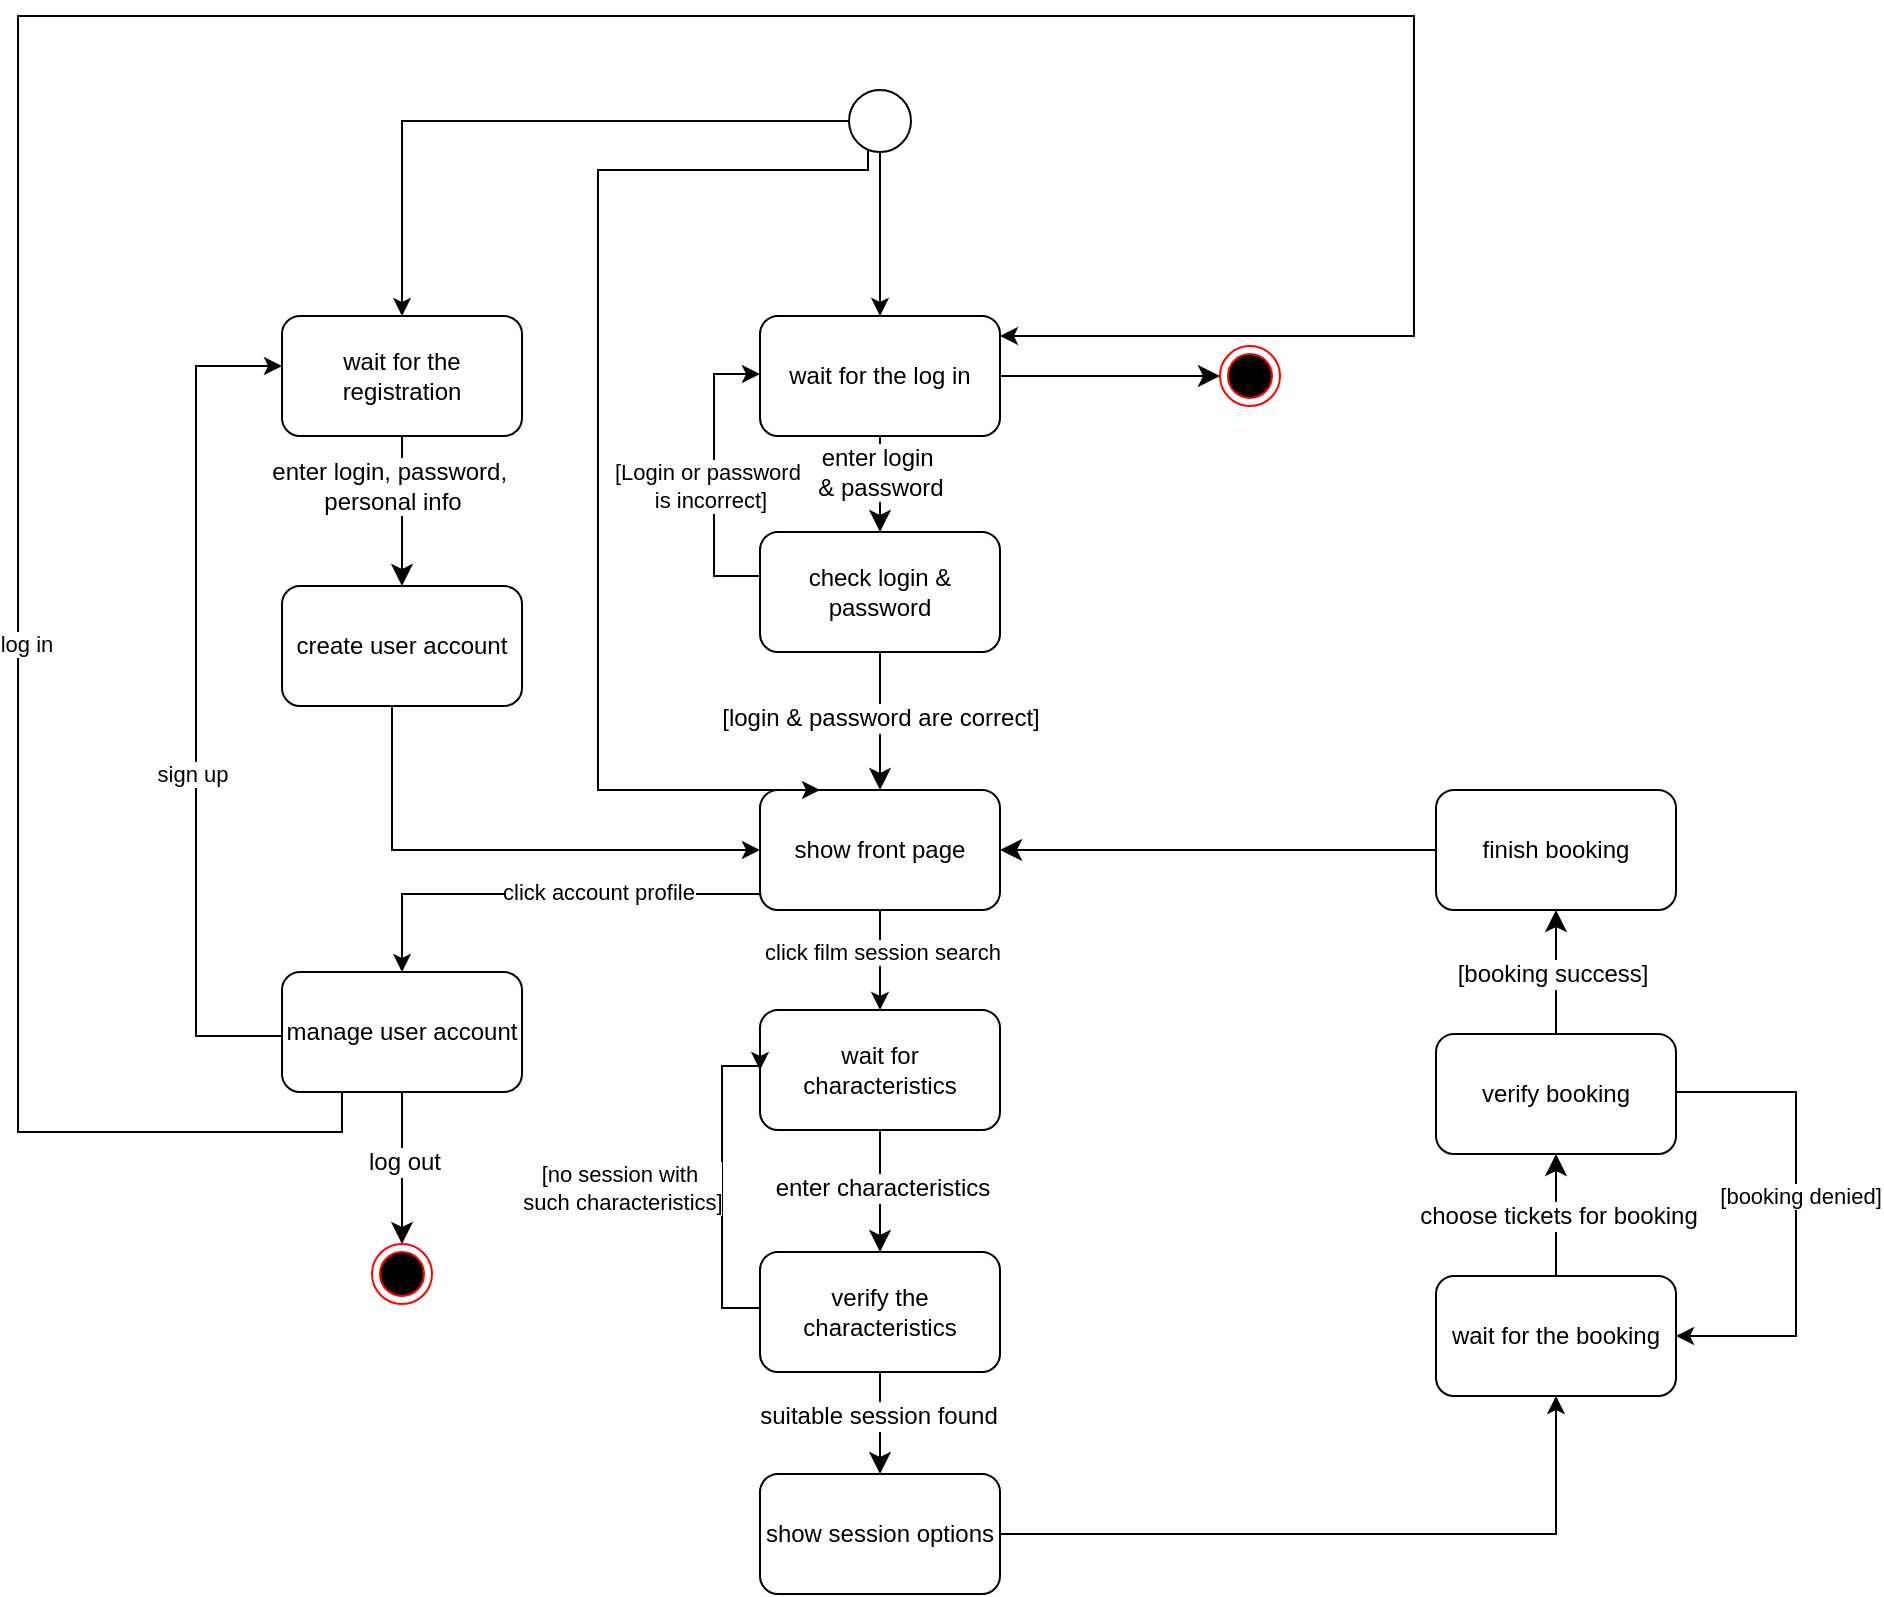 <mxfile version="24.0.5" type="device">
  <diagram name="Страница — 1" id="fdg0R_zs_8upHNYBtb6h">
    <mxGraphModel dx="2314" dy="1345" grid="0" gridSize="10" guides="1" tooltips="1" connect="1" arrows="1" fold="1" page="0" pageScale="1" pageWidth="827" pageHeight="1169" math="0" shadow="0">
      <root>
        <mxCell id="0" />
        <mxCell id="1" parent="0" />
        <mxCell id="a4ZinGsQN3JOuBj5ppNg-34" style="edgeStyle=orthogonalEdgeStyle;rounded=0;orthogonalLoop=1;jettySize=auto;html=1;entryX=0.5;entryY=0;entryDx=0;entryDy=0;" edge="1" parent="1" source="mZ_TaJ2MuS7cUeX78h3J-1" target="mZ_TaJ2MuS7cUeX78h3J-33">
          <mxGeometry relative="1" as="geometry" />
        </mxCell>
        <mxCell id="a4ZinGsQN3JOuBj5ppNg-35" value="click film session search" style="edgeLabel;html=1;align=center;verticalAlign=middle;resizable=0;points=[];" vertex="1" connectable="0" parent="a4ZinGsQN3JOuBj5ppNg-34">
          <mxGeometry x="-0.173" y="1" relative="1" as="geometry">
            <mxPoint as="offset" />
          </mxGeometry>
        </mxCell>
        <mxCell id="a4ZinGsQN3JOuBj5ppNg-37" style="edgeStyle=orthogonalEdgeStyle;rounded=0;orthogonalLoop=1;jettySize=auto;html=1;entryX=0.5;entryY=0;entryDx=0;entryDy=0;" edge="1" parent="1" source="mZ_TaJ2MuS7cUeX78h3J-1" target="mZ_TaJ2MuS7cUeX78h3J-23">
          <mxGeometry relative="1" as="geometry">
            <Array as="points">
              <mxPoint x="-38" y="242" />
            </Array>
          </mxGeometry>
        </mxCell>
        <mxCell id="a4ZinGsQN3JOuBj5ppNg-38" value="click account profile" style="edgeLabel;html=1;align=center;verticalAlign=middle;resizable=0;points=[];" vertex="1" connectable="0" parent="a4ZinGsQN3JOuBj5ppNg-37">
          <mxGeometry x="-0.254" y="-1" relative="1" as="geometry">
            <mxPoint as="offset" />
          </mxGeometry>
        </mxCell>
        <mxCell id="mZ_TaJ2MuS7cUeX78h3J-1" value="show front page" style="rounded=1;whiteSpace=wrap;html=1;" parent="1" vertex="1">
          <mxGeometry x="141" y="190" width="120" height="60" as="geometry" />
        </mxCell>
        <mxCell id="mZ_TaJ2MuS7cUeX78h3J-3" style="edgeStyle=none;curved=1;rounded=0;orthogonalLoop=1;jettySize=auto;html=1;fontSize=12;startSize=8;endSize=8;" parent="1" source="mZ_TaJ2MuS7cUeX78h3J-2" target="mZ_TaJ2MuS7cUeX78h3J-1" edge="1">
          <mxGeometry relative="1" as="geometry" />
        </mxCell>
        <mxCell id="mZ_TaJ2MuS7cUeX78h3J-56" value="[login &amp;amp; password are correct]" style="edgeLabel;html=1;align=center;verticalAlign=middle;resizable=0;points=[];fontSize=12;" parent="mZ_TaJ2MuS7cUeX78h3J-3" vertex="1" connectable="0">
          <mxGeometry x="-0.02" relative="1" as="geometry">
            <mxPoint y="-1" as="offset" />
          </mxGeometry>
        </mxCell>
        <mxCell id="mZ_TaJ2MuS7cUeX78h3J-2" value="check login &amp;amp; password" style="rounded=1;whiteSpace=wrap;html=1;" parent="1" vertex="1">
          <mxGeometry x="141" y="61" width="120" height="60" as="geometry" />
        </mxCell>
        <mxCell id="mZ_TaJ2MuS7cUeX78h3J-9" style="edgeStyle=none;curved=1;rounded=0;orthogonalLoop=1;jettySize=auto;html=1;exitX=0.5;exitY=1;exitDx=0;exitDy=0;fontSize=12;startSize=8;endSize=8;" parent="1" source="mZ_TaJ2MuS7cUeX78h3J-8" target="mZ_TaJ2MuS7cUeX78h3J-2" edge="1">
          <mxGeometry relative="1" as="geometry" />
        </mxCell>
        <mxCell id="mZ_TaJ2MuS7cUeX78h3J-10" value="&lt;div&gt;enter login&amp;nbsp;&lt;/div&gt;&lt;div&gt;&amp;amp; password&lt;/div&gt;" style="edgeLabel;html=1;align=center;verticalAlign=middle;resizable=0;points=[];fontSize=12;" parent="mZ_TaJ2MuS7cUeX78h3J-9" vertex="1" connectable="0">
          <mxGeometry x="-0.554" y="-1" relative="1" as="geometry">
            <mxPoint x="1" y="7" as="offset" />
          </mxGeometry>
        </mxCell>
        <mxCell id="mZ_TaJ2MuS7cUeX78h3J-8" value="wait for the log in" style="rounded=1;whiteSpace=wrap;html=1;" parent="1" vertex="1">
          <mxGeometry x="141" y="-47" width="120" height="60" as="geometry" />
        </mxCell>
        <mxCell id="mZ_TaJ2MuS7cUeX78h3J-19" value="" style="edgeStyle=none;curved=1;rounded=0;orthogonalLoop=1;jettySize=auto;html=1;fontSize=12;startSize=8;endSize=8;" parent="1" source="mZ_TaJ2MuS7cUeX78h3J-16" target="mZ_TaJ2MuS7cUeX78h3J-18" edge="1">
          <mxGeometry relative="1" as="geometry" />
        </mxCell>
        <mxCell id="mZ_TaJ2MuS7cUeX78h3J-20" value="&lt;div&gt;enter login, password,&amp;nbsp;&lt;/div&gt;&lt;div&gt;personal info&lt;/div&gt;" style="edgeLabel;html=1;align=center;verticalAlign=middle;resizable=0;points=[];fontSize=12;" parent="mZ_TaJ2MuS7cUeX78h3J-19" vertex="1" connectable="0">
          <mxGeometry x="-0.333" y="-5" relative="1" as="geometry">
            <mxPoint as="offset" />
          </mxGeometry>
        </mxCell>
        <mxCell id="mZ_TaJ2MuS7cUeX78h3J-16" value="wait for the registration" style="rounded=1;whiteSpace=wrap;html=1;" parent="1" vertex="1">
          <mxGeometry x="-98" y="-47" width="120" height="60" as="geometry" />
        </mxCell>
        <mxCell id="a4ZinGsQN3JOuBj5ppNg-32" style="edgeStyle=orthogonalEdgeStyle;rounded=0;orthogonalLoop=1;jettySize=auto;html=1;entryX=0;entryY=0.5;entryDx=0;entryDy=0;" edge="1" parent="1" source="mZ_TaJ2MuS7cUeX78h3J-18" target="mZ_TaJ2MuS7cUeX78h3J-1">
          <mxGeometry relative="1" as="geometry">
            <Array as="points">
              <mxPoint x="-43" y="220" />
            </Array>
          </mxGeometry>
        </mxCell>
        <mxCell id="mZ_TaJ2MuS7cUeX78h3J-18" value="create user account" style="rounded=1;whiteSpace=wrap;html=1;" parent="1" vertex="1">
          <mxGeometry x="-98" y="88" width="120" height="60" as="geometry" />
        </mxCell>
        <mxCell id="a4ZinGsQN3JOuBj5ppNg-12" style="edgeStyle=orthogonalEdgeStyle;rounded=0;orthogonalLoop=1;jettySize=auto;html=1;exitX=0;exitY=0.5;exitDx=0;exitDy=0;" edge="1" parent="1" source="mZ_TaJ2MuS7cUeX78h3J-23" target="mZ_TaJ2MuS7cUeX78h3J-16">
          <mxGeometry relative="1" as="geometry">
            <Array as="points">
              <mxPoint x="-98" y="313" />
              <mxPoint x="-141" y="313" />
              <mxPoint x="-141" y="-22" />
            </Array>
          </mxGeometry>
        </mxCell>
        <mxCell id="a4ZinGsQN3JOuBj5ppNg-13" value="sign up" style="edgeLabel;html=1;align=center;verticalAlign=middle;resizable=0;points=[];" vertex="1" connectable="0" parent="a4ZinGsQN3JOuBj5ppNg-12">
          <mxGeometry x="-0.168" y="2" relative="1" as="geometry">
            <mxPoint as="offset" />
          </mxGeometry>
        </mxCell>
        <mxCell id="a4ZinGsQN3JOuBj5ppNg-28" style="edgeStyle=orthogonalEdgeStyle;rounded=0;orthogonalLoop=1;jettySize=auto;html=1;exitX=0.25;exitY=1;exitDx=0;exitDy=0;" edge="1" parent="1" source="mZ_TaJ2MuS7cUeX78h3J-23" target="mZ_TaJ2MuS7cUeX78h3J-8">
          <mxGeometry relative="1" as="geometry">
            <Array as="points">
              <mxPoint x="-68" y="361" />
              <mxPoint x="-230" y="361" />
              <mxPoint x="-230" y="-197" />
              <mxPoint x="468" y="-197" />
              <mxPoint x="468" y="-37" />
            </Array>
          </mxGeometry>
        </mxCell>
        <mxCell id="a4ZinGsQN3JOuBj5ppNg-33" value="log in" style="edgeLabel;html=1;align=center;verticalAlign=middle;resizable=0;points=[];" vertex="1" connectable="0" parent="a4ZinGsQN3JOuBj5ppNg-28">
          <mxGeometry x="-0.528" y="-4" relative="1" as="geometry">
            <mxPoint as="offset" />
          </mxGeometry>
        </mxCell>
        <mxCell id="mZ_TaJ2MuS7cUeX78h3J-23" value="manage user account" style="rounded=1;whiteSpace=wrap;html=1;" parent="1" vertex="1">
          <mxGeometry x="-98" y="281" width="120" height="60" as="geometry" />
        </mxCell>
        <mxCell id="mZ_TaJ2MuS7cUeX78h3J-37" value="" style="edgeStyle=none;curved=1;rounded=0;orthogonalLoop=1;jettySize=auto;html=1;fontSize=12;startSize=8;endSize=8;" parent="1" source="mZ_TaJ2MuS7cUeX78h3J-33" target="mZ_TaJ2MuS7cUeX78h3J-36" edge="1">
          <mxGeometry relative="1" as="geometry" />
        </mxCell>
        <mxCell id="mZ_TaJ2MuS7cUeX78h3J-40" value="enter characteristics" style="edgeLabel;html=1;align=center;verticalAlign=middle;resizable=0;points=[];fontSize=12;" parent="mZ_TaJ2MuS7cUeX78h3J-37" vertex="1" connectable="0">
          <mxGeometry x="-0.044" y="1" relative="1" as="geometry">
            <mxPoint as="offset" />
          </mxGeometry>
        </mxCell>
        <mxCell id="mZ_TaJ2MuS7cUeX78h3J-33" value="wait for characteristics" style="rounded=1;whiteSpace=wrap;html=1;" parent="1" vertex="1">
          <mxGeometry x="141" y="300" width="120" height="60" as="geometry" />
        </mxCell>
        <mxCell id="mZ_TaJ2MuS7cUeX78h3J-42" value="" style="edgeStyle=none;curved=1;rounded=0;orthogonalLoop=1;jettySize=auto;html=1;fontSize=12;startSize=8;endSize=8;" parent="1" source="mZ_TaJ2MuS7cUeX78h3J-36" target="mZ_TaJ2MuS7cUeX78h3J-41" edge="1">
          <mxGeometry relative="1" as="geometry" />
        </mxCell>
        <mxCell id="mZ_TaJ2MuS7cUeX78h3J-43" value="suitable session found" style="edgeLabel;html=1;align=center;verticalAlign=middle;resizable=0;points=[];fontSize=12;" parent="mZ_TaJ2MuS7cUeX78h3J-42" vertex="1" connectable="0">
          <mxGeometry x="-0.138" y="-1" relative="1" as="geometry">
            <mxPoint as="offset" />
          </mxGeometry>
        </mxCell>
        <mxCell id="a4ZinGsQN3JOuBj5ppNg-23" style="edgeStyle=orthogonalEdgeStyle;rounded=0;orthogonalLoop=1;jettySize=auto;html=1;entryX=0;entryY=0.5;entryDx=0;entryDy=0;" edge="1" parent="1" source="mZ_TaJ2MuS7cUeX78h3J-36" target="mZ_TaJ2MuS7cUeX78h3J-33">
          <mxGeometry relative="1" as="geometry">
            <mxPoint x="138.99" y="297" as="targetPoint" />
            <Array as="points">
              <mxPoint x="121.99" y="449" />
              <mxPoint x="121.99" y="328" />
            </Array>
          </mxGeometry>
        </mxCell>
        <mxCell id="a4ZinGsQN3JOuBj5ppNg-24" value="&lt;div&gt;[no session with&amp;nbsp;&lt;/div&gt;&lt;div&gt;such characteristics]&lt;/div&gt;" style="edgeLabel;html=1;align=center;verticalAlign=middle;resizable=0;points=[];" vertex="1" connectable="0" parent="a4ZinGsQN3JOuBj5ppNg-23">
          <mxGeometry x="0.003" y="-1" relative="1" as="geometry">
            <mxPoint x="-51" y="1" as="offset" />
          </mxGeometry>
        </mxCell>
        <mxCell id="mZ_TaJ2MuS7cUeX78h3J-36" value="verify the characteristics" style="rounded=1;whiteSpace=wrap;html=1;" parent="1" vertex="1">
          <mxGeometry x="141" y="421" width="120" height="60" as="geometry" />
        </mxCell>
        <mxCell id="a4ZinGsQN3JOuBj5ppNg-36" style="edgeStyle=orthogonalEdgeStyle;rounded=0;orthogonalLoop=1;jettySize=auto;html=1;entryX=0.5;entryY=1;entryDx=0;entryDy=0;" edge="1" parent="1" source="mZ_TaJ2MuS7cUeX78h3J-41" target="mZ_TaJ2MuS7cUeX78h3J-45">
          <mxGeometry relative="1" as="geometry" />
        </mxCell>
        <mxCell id="mZ_TaJ2MuS7cUeX78h3J-41" value="show session options" style="rounded=1;whiteSpace=wrap;html=1;" parent="1" vertex="1">
          <mxGeometry x="141" y="532" width="120" height="60" as="geometry" />
        </mxCell>
        <mxCell id="mZ_TaJ2MuS7cUeX78h3J-50" style="edgeStyle=none;curved=1;rounded=0;orthogonalLoop=1;jettySize=auto;html=1;exitX=0.5;exitY=0;exitDx=0;exitDy=0;fontSize=12;startSize=8;endSize=8;" parent="1" source="mZ_TaJ2MuS7cUeX78h3J-45" target="mZ_TaJ2MuS7cUeX78h3J-47" edge="1">
          <mxGeometry relative="1" as="geometry" />
        </mxCell>
        <mxCell id="mZ_TaJ2MuS7cUeX78h3J-51" value="choose tickets for booking" style="edgeLabel;html=1;align=center;verticalAlign=middle;resizable=0;points=[];fontSize=12;" parent="mZ_TaJ2MuS7cUeX78h3J-50" vertex="1" connectable="0">
          <mxGeometry x="0.004" y="-1" relative="1" as="geometry">
            <mxPoint as="offset" />
          </mxGeometry>
        </mxCell>
        <mxCell id="mZ_TaJ2MuS7cUeX78h3J-45" value="wait for the booking" style="rounded=1;whiteSpace=wrap;html=1;" parent="1" vertex="1">
          <mxGeometry x="479" y="433" width="120" height="60" as="geometry" />
        </mxCell>
        <mxCell id="mZ_TaJ2MuS7cUeX78h3J-54" style="edgeStyle=none;curved=1;rounded=0;orthogonalLoop=1;jettySize=auto;html=1;entryX=0.5;entryY=1;entryDx=0;entryDy=0;fontSize=12;startSize=8;endSize=8;" parent="1" source="mZ_TaJ2MuS7cUeX78h3J-47" target="mZ_TaJ2MuS7cUeX78h3J-48" edge="1">
          <mxGeometry relative="1" as="geometry" />
        </mxCell>
        <mxCell id="mZ_TaJ2MuS7cUeX78h3J-55" value="[booking success]" style="edgeLabel;html=1;align=center;verticalAlign=middle;resizable=0;points=[];fontSize=12;" parent="mZ_TaJ2MuS7cUeX78h3J-54" vertex="1" connectable="0">
          <mxGeometry x="-0.02" y="2" relative="1" as="geometry">
            <mxPoint as="offset" />
          </mxGeometry>
        </mxCell>
        <mxCell id="a4ZinGsQN3JOuBj5ppNg-21" style="edgeStyle=orthogonalEdgeStyle;rounded=0;orthogonalLoop=1;jettySize=auto;html=1;entryX=1;entryY=0.5;entryDx=0;entryDy=0;" edge="1" parent="1" source="mZ_TaJ2MuS7cUeX78h3J-47" target="mZ_TaJ2MuS7cUeX78h3J-45">
          <mxGeometry relative="1" as="geometry">
            <Array as="points">
              <mxPoint x="659" y="341" />
              <mxPoint x="659" y="463" />
            </Array>
          </mxGeometry>
        </mxCell>
        <mxCell id="a4ZinGsQN3JOuBj5ppNg-22" value="[booking denied]" style="edgeLabel;html=1;align=center;verticalAlign=middle;resizable=0;points=[];" vertex="1" connectable="0" parent="a4ZinGsQN3JOuBj5ppNg-21">
          <mxGeometry x="-0.073" y="2" relative="1" as="geometry">
            <mxPoint as="offset" />
          </mxGeometry>
        </mxCell>
        <mxCell id="mZ_TaJ2MuS7cUeX78h3J-47" value="verify booking" style="rounded=1;whiteSpace=wrap;html=1;" parent="1" vertex="1">
          <mxGeometry x="479" y="312" width="120" height="60" as="geometry" />
        </mxCell>
        <mxCell id="mZ_TaJ2MuS7cUeX78h3J-49" style="edgeStyle=none;curved=1;rounded=0;orthogonalLoop=1;jettySize=auto;html=1;fontSize=12;startSize=8;endSize=8;" parent="1" source="mZ_TaJ2MuS7cUeX78h3J-48" target="mZ_TaJ2MuS7cUeX78h3J-1" edge="1">
          <mxGeometry relative="1" as="geometry" />
        </mxCell>
        <mxCell id="mZ_TaJ2MuS7cUeX78h3J-48" value="finish booking" style="rounded=1;whiteSpace=wrap;html=1;" parent="1" vertex="1">
          <mxGeometry x="479" y="190" width="120" height="60" as="geometry" />
        </mxCell>
        <mxCell id="a4ZinGsQN3JOuBj5ppNg-29" style="edgeStyle=orthogonalEdgeStyle;rounded=0;orthogonalLoop=1;jettySize=auto;html=1;entryX=0.25;entryY=0;entryDx=0;entryDy=0;" edge="1" parent="1" source="a4ZinGsQN3JOuBj5ppNg-1" target="mZ_TaJ2MuS7cUeX78h3J-1">
          <mxGeometry relative="1" as="geometry">
            <Array as="points">
              <mxPoint x="195" y="-120" />
              <mxPoint x="60" y="-120" />
              <mxPoint x="60" y="190" />
            </Array>
          </mxGeometry>
        </mxCell>
        <mxCell id="a4ZinGsQN3JOuBj5ppNg-30" style="edgeStyle=orthogonalEdgeStyle;rounded=0;orthogonalLoop=1;jettySize=auto;html=1;entryX=0.5;entryY=0;entryDx=0;entryDy=0;" edge="1" parent="1" source="a4ZinGsQN3JOuBj5ppNg-1" target="mZ_TaJ2MuS7cUeX78h3J-16">
          <mxGeometry relative="1" as="geometry" />
        </mxCell>
        <mxCell id="a4ZinGsQN3JOuBj5ppNg-31" style="edgeStyle=orthogonalEdgeStyle;rounded=0;orthogonalLoop=1;jettySize=auto;html=1;entryX=0.5;entryY=0;entryDx=0;entryDy=0;" edge="1" parent="1" source="a4ZinGsQN3JOuBj5ppNg-1" target="mZ_TaJ2MuS7cUeX78h3J-8">
          <mxGeometry relative="1" as="geometry" />
        </mxCell>
        <mxCell id="a4ZinGsQN3JOuBj5ppNg-1" value="" style="ellipse;whiteSpace=wrap;html=1;aspect=fixed;" vertex="1" parent="1">
          <mxGeometry x="185.5" y="-160" width="31" height="31" as="geometry" />
        </mxCell>
        <mxCell id="a4ZinGsQN3JOuBj5ppNg-6" value="" style="edgeStyle=none;curved=1;rounded=0;orthogonalLoop=1;jettySize=auto;html=1;fontSize=12;startSize=8;endSize=8;" edge="1" parent="1" source="mZ_TaJ2MuS7cUeX78h3J-8" target="a4ZinGsQN3JOuBj5ppNg-5">
          <mxGeometry relative="1" as="geometry">
            <mxPoint x="258" y="-22" as="sourcePoint" />
            <mxPoint x="393" y="-22" as="targetPoint" />
          </mxGeometry>
        </mxCell>
        <mxCell id="a4ZinGsQN3JOuBj5ppNg-5" value="" style="ellipse;html=1;shape=endState;fillColor=#000000;strokeColor=#ff0000;" vertex="1" parent="1">
          <mxGeometry x="371" y="-32" width="30" height="30" as="geometry" />
        </mxCell>
        <mxCell id="a4ZinGsQN3JOuBj5ppNg-9" value="" style="edgeStyle=none;curved=1;rounded=0;orthogonalLoop=1;jettySize=auto;html=1;fontSize=12;startSize=8;endSize=8;" edge="1" parent="1" source="mZ_TaJ2MuS7cUeX78h3J-23" target="a4ZinGsQN3JOuBj5ppNg-7">
          <mxGeometry relative="1" as="geometry">
            <mxPoint x="58" y="343" as="sourcePoint" />
            <mxPoint x="58" y="416" as="targetPoint" />
          </mxGeometry>
        </mxCell>
        <mxCell id="a4ZinGsQN3JOuBj5ppNg-10" value="log out" style="edgeLabel;html=1;align=center;verticalAlign=middle;resizable=0;points=[];fontSize=12;" vertex="1" connectable="0" parent="a4ZinGsQN3JOuBj5ppNg-9">
          <mxGeometry x="-0.074" y="1" relative="1" as="geometry">
            <mxPoint as="offset" />
          </mxGeometry>
        </mxCell>
        <mxCell id="a4ZinGsQN3JOuBj5ppNg-7" value="" style="ellipse;html=1;shape=endState;fillColor=#000000;strokeColor=#ff0000;" vertex="1" parent="1">
          <mxGeometry x="-53" y="417" width="30" height="30" as="geometry" />
        </mxCell>
        <mxCell id="a4ZinGsQN3JOuBj5ppNg-11" value="&amp;nbsp;" style="text;whiteSpace=wrap;html=1;" vertex="1" parent="1">
          <mxGeometry x="459" y="-31" width="31" height="36" as="geometry" />
        </mxCell>
        <mxCell id="a4ZinGsQN3JOuBj5ppNg-16" style="edgeStyle=orthogonalEdgeStyle;rounded=0;orthogonalLoop=1;jettySize=auto;html=1;" edge="1" parent="1" source="mZ_TaJ2MuS7cUeX78h3J-2" target="mZ_TaJ2MuS7cUeX78h3J-8">
          <mxGeometry relative="1" as="geometry">
            <Array as="points">
              <mxPoint x="118" y="83" />
              <mxPoint x="118" y="-18" />
            </Array>
          </mxGeometry>
        </mxCell>
        <mxCell id="a4ZinGsQN3JOuBj5ppNg-17" value="&lt;div&gt;[Login or password&amp;nbsp;&lt;/div&gt;&lt;div&gt;is incorrect]&lt;/div&gt;" style="edgeLabel;html=1;align=center;verticalAlign=middle;resizable=0;points=[];" vertex="1" connectable="0" parent="a4ZinGsQN3JOuBj5ppNg-16">
          <mxGeometry x="-0.07" y="2" relative="1" as="geometry">
            <mxPoint as="offset" />
          </mxGeometry>
        </mxCell>
        <mxCell id="a4ZinGsQN3JOuBj5ppNg-25" value="&amp;nbsp;" style="text;whiteSpace=wrap;html=1;" vertex="1" parent="1">
          <mxGeometry x="144" y="307.354" width="31" height="36" as="geometry" />
        </mxCell>
      </root>
    </mxGraphModel>
  </diagram>
</mxfile>
